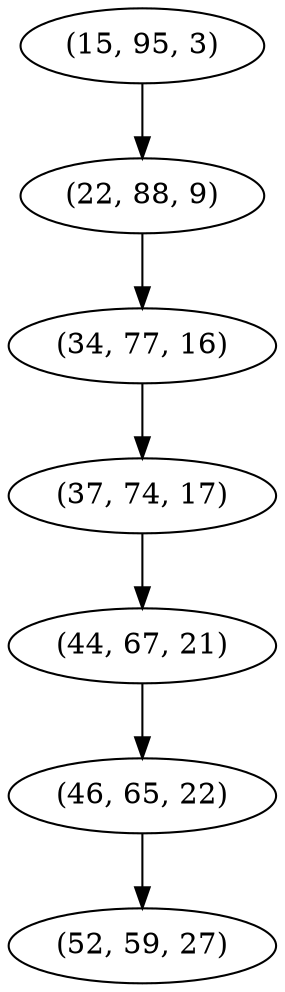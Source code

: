 digraph tree {
    "(15, 95, 3)";
    "(22, 88, 9)";
    "(34, 77, 16)";
    "(37, 74, 17)";
    "(44, 67, 21)";
    "(46, 65, 22)";
    "(52, 59, 27)";
    "(15, 95, 3)" -> "(22, 88, 9)";
    "(22, 88, 9)" -> "(34, 77, 16)";
    "(34, 77, 16)" -> "(37, 74, 17)";
    "(37, 74, 17)" -> "(44, 67, 21)";
    "(44, 67, 21)" -> "(46, 65, 22)";
    "(46, 65, 22)" -> "(52, 59, 27)";
}
